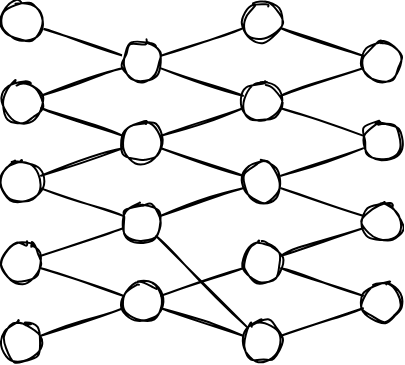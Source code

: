 <mxfile version="14.4.2" type="device"><diagram id="jRcBtCESm79YK5Cia1AC" name="Page-1"><mxGraphModel dx="677" dy="435" grid="1" gridSize="10" guides="1" tooltips="1" connect="1" arrows="1" fold="1" page="1" pageScale="1" pageWidth="850" pageHeight="1100" math="0" shadow="0"><root><mxCell id="0"/><mxCell id="1" parent="0"/><mxCell id="OOp1X1jOIbYF8Cc6vynp-25" style="rounded=0;orthogonalLoop=1;jettySize=auto;html=1;endArrow=none;endFill=0;sketch=1;" edge="1" parent="1" source="OOp1X1jOIbYF8Cc6vynp-1" target="OOp1X1jOIbYF8Cc6vynp-5"><mxGeometry relative="1" as="geometry"/></mxCell><mxCell id="OOp1X1jOIbYF8Cc6vynp-1" value="" style="ellipse;whiteSpace=wrap;html=1;aspect=fixed;sketch=1;" vertex="1" parent="1"><mxGeometry x="240" y="160" width="20" height="20" as="geometry"/></mxCell><mxCell id="OOp1X1jOIbYF8Cc6vynp-2" value="" style="ellipse;whiteSpace=wrap;html=1;aspect=fixed;sketch=1;" vertex="1" parent="1"><mxGeometry x="240" y="200" width="20" height="20" as="geometry"/></mxCell><mxCell id="OOp1X1jOIbYF8Cc6vynp-3" value="" style="ellipse;whiteSpace=wrap;html=1;aspect=fixed;sketch=1;" vertex="1" parent="1"><mxGeometry x="240" y="240" width="20" height="20" as="geometry"/></mxCell><mxCell id="OOp1X1jOIbYF8Cc6vynp-4" value="" style="ellipse;whiteSpace=wrap;html=1;aspect=fixed;sketch=1;" vertex="1" parent="1"><mxGeometry x="240" y="280" width="20" height="20" as="geometry"/></mxCell><mxCell id="OOp1X1jOIbYF8Cc6vynp-5" value="" style="ellipse;whiteSpace=wrap;html=1;aspect=fixed;sketch=1;" vertex="1" parent="1"><mxGeometry x="300" y="180" width="20" height="20" as="geometry"/></mxCell><mxCell id="OOp1X1jOIbYF8Cc6vynp-6" value="" style="ellipse;whiteSpace=wrap;html=1;aspect=fixed;sketch=1;" vertex="1" parent="1"><mxGeometry x="300" y="220" width="20" height="20" as="geometry"/></mxCell><mxCell id="OOp1X1jOIbYF8Cc6vynp-7" value="" style="ellipse;whiteSpace=wrap;html=1;aspect=fixed;sketch=1;" vertex="1" parent="1"><mxGeometry x="300" y="260" width="20" height="20" as="geometry"/></mxCell><mxCell id="OOp1X1jOIbYF8Cc6vynp-8" value="" style="ellipse;whiteSpace=wrap;html=1;aspect=fixed;sketch=1;" vertex="1" parent="1"><mxGeometry x="300" y="300" width="20" height="20" as="geometry"/></mxCell><mxCell id="OOp1X1jOIbYF8Cc6vynp-9" value="" style="ellipse;whiteSpace=wrap;html=1;aspect=fixed;sketch=1;" vertex="1" parent="1"><mxGeometry x="360" y="160" width="20" height="20" as="geometry"/></mxCell><mxCell id="OOp1X1jOIbYF8Cc6vynp-10" value="" style="ellipse;whiteSpace=wrap;html=1;aspect=fixed;sketch=1;" vertex="1" parent="1"><mxGeometry x="360" y="200" width="20" height="20" as="geometry"/></mxCell><mxCell id="OOp1X1jOIbYF8Cc6vynp-11" value="" style="ellipse;whiteSpace=wrap;html=1;aspect=fixed;sketch=1;" vertex="1" parent="1"><mxGeometry x="360" y="240" width="20" height="20" as="geometry"/></mxCell><mxCell id="OOp1X1jOIbYF8Cc6vynp-12" value="" style="ellipse;whiteSpace=wrap;html=1;aspect=fixed;sketch=1;" vertex="1" parent="1"><mxGeometry x="360" y="280" width="20" height="20" as="geometry"/></mxCell><mxCell id="OOp1X1jOIbYF8Cc6vynp-13" value="" style="ellipse;whiteSpace=wrap;html=1;aspect=fixed;sketch=1;" vertex="1" parent="1"><mxGeometry x="240" y="320" width="20" height="20" as="geometry"/></mxCell><mxCell id="OOp1X1jOIbYF8Cc6vynp-14" value="" style="ellipse;whiteSpace=wrap;html=1;aspect=fixed;sketch=1;" vertex="1" parent="1"><mxGeometry x="360" y="320" width="20" height="20" as="geometry"/></mxCell><mxCell id="OOp1X1jOIbYF8Cc6vynp-18" value="" style="ellipse;whiteSpace=wrap;html=1;aspect=fixed;sketch=1;" vertex="1" parent="1"><mxGeometry x="420" y="180" width="20" height="20" as="geometry"/></mxCell><mxCell id="OOp1X1jOIbYF8Cc6vynp-19" value="" style="ellipse;whiteSpace=wrap;html=1;aspect=fixed;sketch=1;" vertex="1" parent="1"><mxGeometry x="420" y="220" width="20" height="20" as="geometry"/></mxCell><mxCell id="OOp1X1jOIbYF8Cc6vynp-20" value="" style="ellipse;whiteSpace=wrap;html=1;aspect=fixed;sketch=1;" vertex="1" parent="1"><mxGeometry x="420" y="260" width="20" height="20" as="geometry"/></mxCell><mxCell id="OOp1X1jOIbYF8Cc6vynp-21" value="" style="ellipse;whiteSpace=wrap;html=1;aspect=fixed;sketch=1;" vertex="1" parent="1"><mxGeometry x="420" y="300" width="20" height="20" as="geometry"/></mxCell><mxCell id="OOp1X1jOIbYF8Cc6vynp-26" style="rounded=0;orthogonalLoop=1;jettySize=auto;html=1;endArrow=none;endFill=0;sketch=1;" edge="1" parent="1" source="OOp1X1jOIbYF8Cc6vynp-9" target="OOp1X1jOIbYF8Cc6vynp-5"><mxGeometry relative="1" as="geometry"><mxPoint x="269.487" y="183.162" as="sourcePoint"/><mxPoint x="310.513" y="196.838" as="targetPoint"/></mxGeometry></mxCell><mxCell id="OOp1X1jOIbYF8Cc6vynp-27" value="" style="endArrow=none;html=1;sketch=1;" edge="1" parent="1" source="OOp1X1jOIbYF8Cc6vynp-9" target="OOp1X1jOIbYF8Cc6vynp-18"><mxGeometry width="50" height="50" relative="1" as="geometry"><mxPoint x="420" y="350" as="sourcePoint"/><mxPoint x="470" y="300" as="targetPoint"/></mxGeometry></mxCell><mxCell id="OOp1X1jOIbYF8Cc6vynp-29" value="" style="endArrow=none;html=1;sketch=1;" edge="1" parent="1" source="OOp1X1jOIbYF8Cc6vynp-5" target="OOp1X1jOIbYF8Cc6vynp-2"><mxGeometry width="50" height="50" relative="1" as="geometry"><mxPoint x="290" y="420" as="sourcePoint"/><mxPoint x="340" y="370" as="targetPoint"/></mxGeometry></mxCell><mxCell id="OOp1X1jOIbYF8Cc6vynp-30" value="" style="endArrow=none;html=1;sketch=1;" edge="1" parent="1" source="OOp1X1jOIbYF8Cc6vynp-6" target="OOp1X1jOIbYF8Cc6vynp-2"><mxGeometry width="50" height="50" relative="1" as="geometry"><mxPoint x="310.504" y="203.135" as="sourcePoint"/><mxPoint x="269.487" y="216.838" as="targetPoint"/></mxGeometry></mxCell><mxCell id="OOp1X1jOIbYF8Cc6vynp-31" value="" style="endArrow=none;html=1;sketch=1;" edge="1" parent="1" source="OOp1X1jOIbYF8Cc6vynp-6" target="OOp1X1jOIbYF8Cc6vynp-3"><mxGeometry width="50" height="50" relative="1" as="geometry"><mxPoint x="310.504" y="236.865" as="sourcePoint"/><mxPoint x="269.487" y="223.162" as="targetPoint"/></mxGeometry></mxCell><mxCell id="OOp1X1jOIbYF8Cc6vynp-32" value="" style="endArrow=none;html=1;sketch=1;" edge="1" parent="1" source="OOp1X1jOIbYF8Cc6vynp-10" target="OOp1X1jOIbYF8Cc6vynp-6"><mxGeometry width="50" height="50" relative="1" as="geometry"><mxPoint x="310.504" y="243.135" as="sourcePoint"/><mxPoint x="269.487" y="256.838" as="targetPoint"/></mxGeometry></mxCell><mxCell id="OOp1X1jOIbYF8Cc6vynp-33" value="" style="endArrow=none;html=1;sketch=1;" edge="1" parent="1" source="OOp1X1jOIbYF8Cc6vynp-11" target="OOp1X1jOIbYF8Cc6vynp-6"><mxGeometry width="50" height="50" relative="1" as="geometry"><mxPoint x="370.504" y="223.135" as="sourcePoint"/><mxPoint x="329.487" y="236.838" as="targetPoint"/></mxGeometry></mxCell><mxCell id="OOp1X1jOIbYF8Cc6vynp-34" value="" style="endArrow=none;html=1;sketch=1;" edge="1" parent="1" source="OOp1X1jOIbYF8Cc6vynp-10" target="OOp1X1jOIbYF8Cc6vynp-5"><mxGeometry width="50" height="50" relative="1" as="geometry"><mxPoint x="370.504" y="256.865" as="sourcePoint"/><mxPoint x="329.487" y="243.162" as="targetPoint"/></mxGeometry></mxCell><mxCell id="OOp1X1jOIbYF8Cc6vynp-35" value="" style="endArrow=none;html=1;sketch=1;" edge="1" parent="1" source="OOp1X1jOIbYF8Cc6vynp-10" target="OOp1X1jOIbYF8Cc6vynp-18"><mxGeometry width="50" height="50" relative="1" as="geometry"><mxPoint x="370.504" y="216.865" as="sourcePoint"/><mxPoint x="329.487" y="203.162" as="targetPoint"/></mxGeometry></mxCell><mxCell id="OOp1X1jOIbYF8Cc6vynp-36" value="" style="endArrow=none;html=1;sketch=1;" edge="1" parent="1" source="OOp1X1jOIbYF8Cc6vynp-10" target="OOp1X1jOIbYF8Cc6vynp-19"><mxGeometry width="50" height="50" relative="1" as="geometry"><mxPoint x="389.496" y="216.865" as="sourcePoint"/><mxPoint x="430.513" y="203.162" as="targetPoint"/></mxGeometry></mxCell><mxCell id="OOp1X1jOIbYF8Cc6vynp-37" value="" style="endArrow=none;html=1;sketch=1;" edge="1" parent="1" source="OOp1X1jOIbYF8Cc6vynp-11" target="OOp1X1jOIbYF8Cc6vynp-19"><mxGeometry width="50" height="50" relative="1" as="geometry"><mxPoint x="389.496" y="223.135" as="sourcePoint"/><mxPoint x="430.513" y="236.838" as="targetPoint"/></mxGeometry></mxCell><mxCell id="OOp1X1jOIbYF8Cc6vynp-38" value="" style="endArrow=none;html=1;sketch=1;" edge="1" parent="1" source="OOp1X1jOIbYF8Cc6vynp-11" target="OOp1X1jOIbYF8Cc6vynp-20"><mxGeometry width="50" height="50" relative="1" as="geometry"><mxPoint x="389.496" y="256.865" as="sourcePoint"/><mxPoint x="430.513" y="243.162" as="targetPoint"/></mxGeometry></mxCell><mxCell id="OOp1X1jOIbYF8Cc6vynp-39" value="" style="endArrow=none;html=1;sketch=1;" edge="1" parent="1" source="OOp1X1jOIbYF8Cc6vynp-12" target="OOp1X1jOIbYF8Cc6vynp-20"><mxGeometry width="50" height="50" relative="1" as="geometry"><mxPoint x="389.496" y="263.135" as="sourcePoint"/><mxPoint x="430.513" y="276.838" as="targetPoint"/></mxGeometry></mxCell><mxCell id="OOp1X1jOIbYF8Cc6vynp-40" value="" style="endArrow=none;html=1;sketch=1;" edge="1" parent="1" source="OOp1X1jOIbYF8Cc6vynp-12" target="OOp1X1jOIbYF8Cc6vynp-21"><mxGeometry width="50" height="50" relative="1" as="geometry"><mxPoint x="389.496" y="296.865" as="sourcePoint"/><mxPoint x="430.513" y="283.162" as="targetPoint"/></mxGeometry></mxCell><mxCell id="OOp1X1jOIbYF8Cc6vynp-41" value="" style="endArrow=none;html=1;sketch=1;" edge="1" parent="1" source="OOp1X1jOIbYF8Cc6vynp-7" target="OOp1X1jOIbYF8Cc6vynp-14"><mxGeometry width="50" height="50" relative="1" as="geometry"><mxPoint x="389.496" y="303.135" as="sourcePoint"/><mxPoint x="430.513" y="316.838" as="targetPoint"/></mxGeometry></mxCell><mxCell id="OOp1X1jOIbYF8Cc6vynp-42" value="" style="endArrow=none;html=1;sketch=1;" edge="1" parent="1" source="OOp1X1jOIbYF8Cc6vynp-12" target="OOp1X1jOIbYF8Cc6vynp-8"><mxGeometry width="50" height="50" relative="1" as="geometry"><mxPoint x="327.071" y="287.071" as="sourcePoint"/><mxPoint x="372.929" y="332.929" as="targetPoint"/></mxGeometry></mxCell><mxCell id="OOp1X1jOIbYF8Cc6vynp-43" value="" style="endArrow=none;html=1;sketch=1;" edge="1" parent="1" source="OOp1X1jOIbYF8Cc6vynp-21" target="OOp1X1jOIbYF8Cc6vynp-14"><mxGeometry width="50" height="50" relative="1" as="geometry"><mxPoint x="370.504" y="303.135" as="sourcePoint"/><mxPoint x="329.487" y="316.838" as="targetPoint"/></mxGeometry></mxCell><mxCell id="OOp1X1jOIbYF8Cc6vynp-44" value="" style="endArrow=none;html=1;sketch=1;" edge="1" parent="1" source="OOp1X1jOIbYF8Cc6vynp-11" target="OOp1X1jOIbYF8Cc6vynp-7"><mxGeometry width="50" height="50" relative="1" as="geometry"><mxPoint x="430.504" y="323.135" as="sourcePoint"/><mxPoint x="389.487" y="336.838" as="targetPoint"/></mxGeometry></mxCell><mxCell id="OOp1X1jOIbYF8Cc6vynp-45" value="" style="endArrow=none;html=1;sketch=1;" edge="1" parent="1" source="OOp1X1jOIbYF8Cc6vynp-7" target="OOp1X1jOIbYF8Cc6vynp-3"><mxGeometry width="50" height="50" relative="1" as="geometry"><mxPoint x="370.504" y="263.135" as="sourcePoint"/><mxPoint x="329.487" y="276.838" as="targetPoint"/></mxGeometry></mxCell><mxCell id="OOp1X1jOIbYF8Cc6vynp-46" value="" style="endArrow=none;html=1;sketch=1;" edge="1" parent="1" source="OOp1X1jOIbYF8Cc6vynp-7" target="OOp1X1jOIbYF8Cc6vynp-4"><mxGeometry width="50" height="50" relative="1" as="geometry"><mxPoint x="310.504" y="276.865" as="sourcePoint"/><mxPoint x="269.487" y="263.162" as="targetPoint"/></mxGeometry></mxCell><mxCell id="OOp1X1jOIbYF8Cc6vynp-47" value="" style="endArrow=none;html=1;sketch=1;" edge="1" parent="1" source="OOp1X1jOIbYF8Cc6vynp-8" target="OOp1X1jOIbYF8Cc6vynp-4"><mxGeometry width="50" height="50" relative="1" as="geometry"><mxPoint x="310.504" y="283.135" as="sourcePoint"/><mxPoint x="269.487" y="296.838" as="targetPoint"/></mxGeometry></mxCell><mxCell id="OOp1X1jOIbYF8Cc6vynp-48" value="" style="endArrow=none;html=1;sketch=1;" edge="1" parent="1" source="OOp1X1jOIbYF8Cc6vynp-14" target="OOp1X1jOIbYF8Cc6vynp-8"><mxGeometry width="50" height="50" relative="1" as="geometry"><mxPoint x="310.504" y="316.865" as="sourcePoint"/><mxPoint x="269.487" y="303.162" as="targetPoint"/></mxGeometry></mxCell><mxCell id="OOp1X1jOIbYF8Cc6vynp-49" value="" style="endArrow=none;html=1;sketch=1;" edge="1" parent="1" source="OOp1X1jOIbYF8Cc6vynp-8" target="OOp1X1jOIbYF8Cc6vynp-13"><mxGeometry width="50" height="50" relative="1" as="geometry"><mxPoint x="370.504" y="336.865" as="sourcePoint"/><mxPoint x="329.487" y="323.162" as="targetPoint"/></mxGeometry></mxCell></root></mxGraphModel></diagram></mxfile>